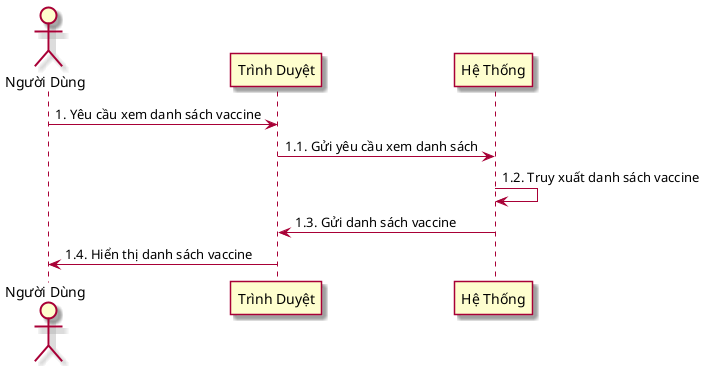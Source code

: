 @startuml

skin rose
actor "Người Dùng" as User
participant "Trình Duyệt" as Browser
participant "Hệ Thống" as Server

User -> Browser: 1. Yêu cầu xem danh sách vaccine
Browser -> Server: 1.1. Gửi yêu cầu xem danh sách
Server -> Server: 1.2. Truy xuất danh sách vaccine
Server -> Browser: 1.3. Gửi danh sách vaccine
Browser -> User: 1.4. Hiển thị danh sách vaccine
@enduml

